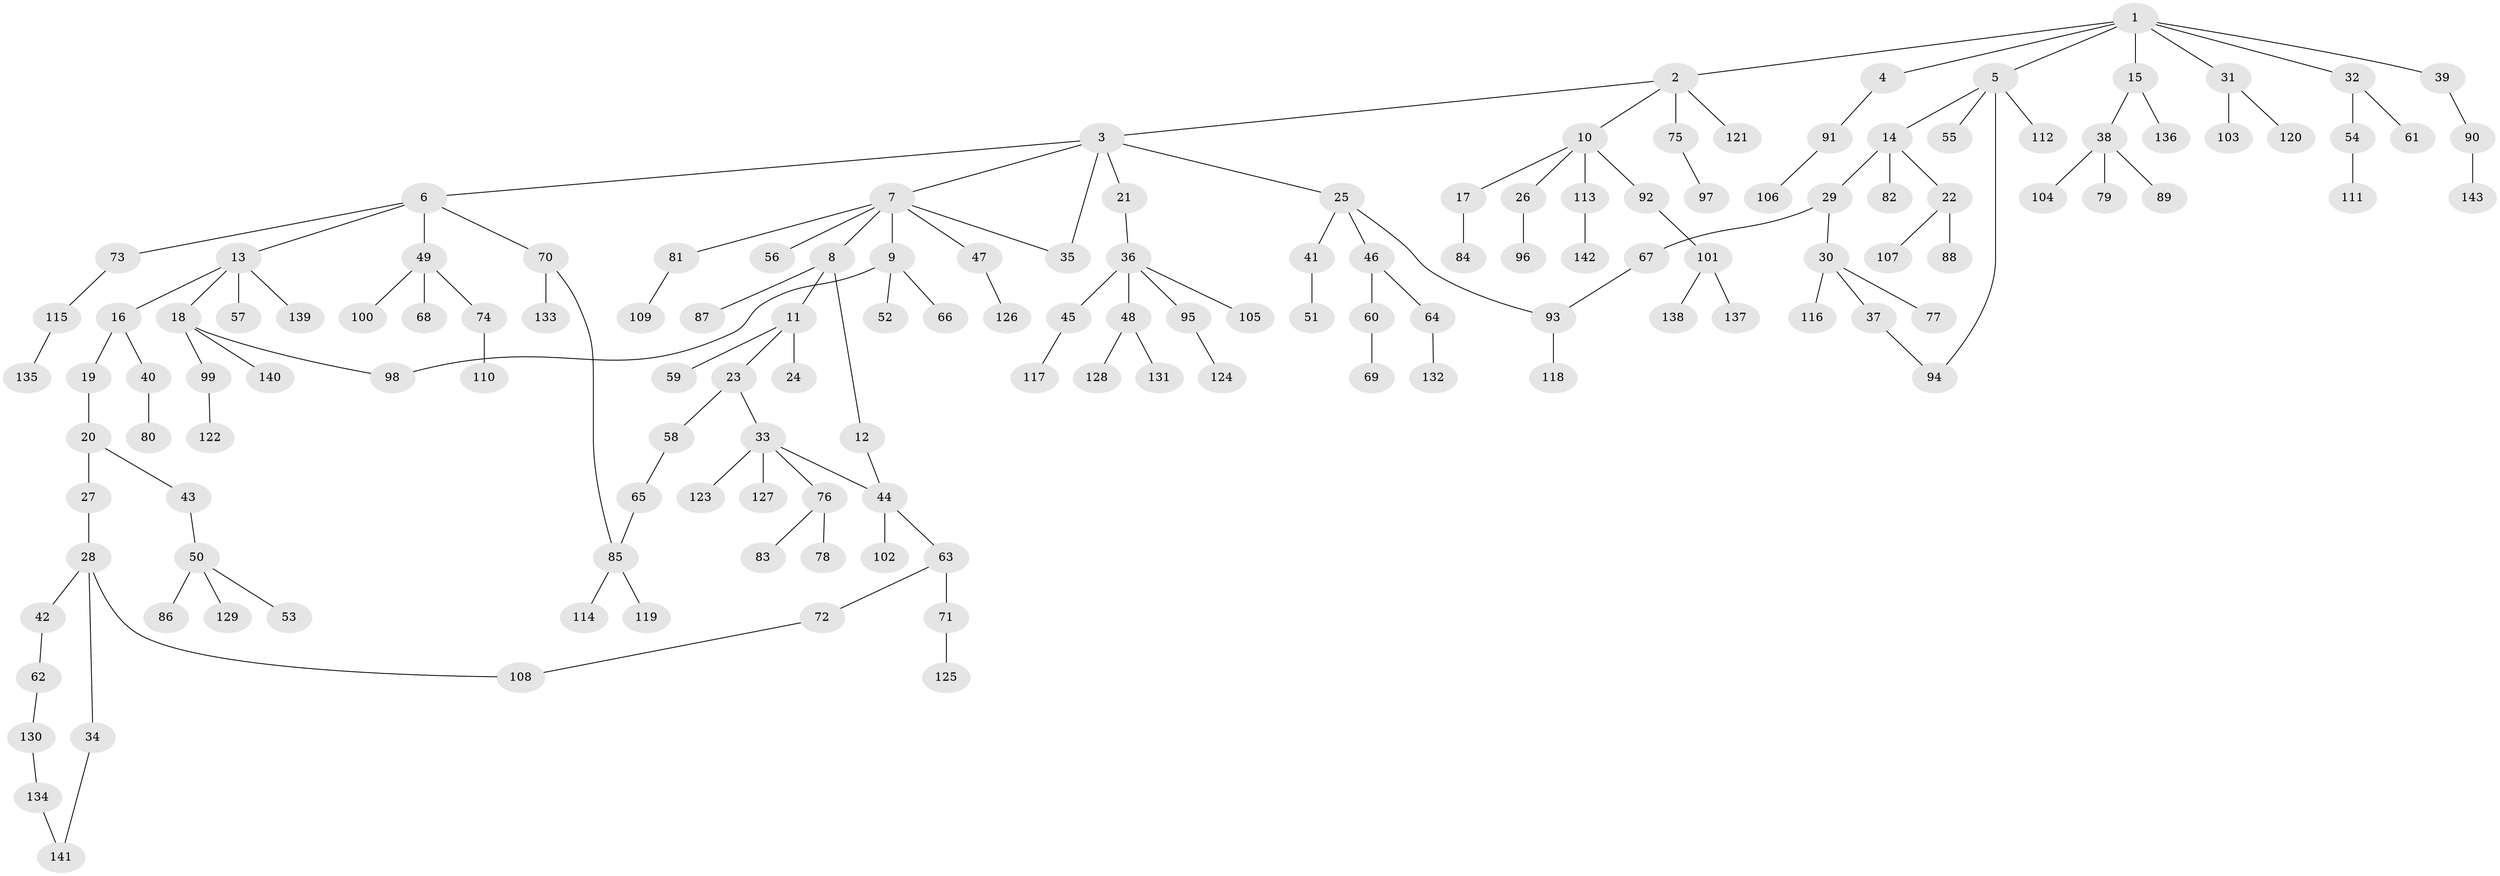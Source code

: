 // Generated by graph-tools (version 1.1) at 2025/25/03/09/25 03:25:26]
// undirected, 143 vertices, 150 edges
graph export_dot {
graph [start="1"]
  node [color=gray90,style=filled];
  1;
  2;
  3;
  4;
  5;
  6;
  7;
  8;
  9;
  10;
  11;
  12;
  13;
  14;
  15;
  16;
  17;
  18;
  19;
  20;
  21;
  22;
  23;
  24;
  25;
  26;
  27;
  28;
  29;
  30;
  31;
  32;
  33;
  34;
  35;
  36;
  37;
  38;
  39;
  40;
  41;
  42;
  43;
  44;
  45;
  46;
  47;
  48;
  49;
  50;
  51;
  52;
  53;
  54;
  55;
  56;
  57;
  58;
  59;
  60;
  61;
  62;
  63;
  64;
  65;
  66;
  67;
  68;
  69;
  70;
  71;
  72;
  73;
  74;
  75;
  76;
  77;
  78;
  79;
  80;
  81;
  82;
  83;
  84;
  85;
  86;
  87;
  88;
  89;
  90;
  91;
  92;
  93;
  94;
  95;
  96;
  97;
  98;
  99;
  100;
  101;
  102;
  103;
  104;
  105;
  106;
  107;
  108;
  109;
  110;
  111;
  112;
  113;
  114;
  115;
  116;
  117;
  118;
  119;
  120;
  121;
  122;
  123;
  124;
  125;
  126;
  127;
  128;
  129;
  130;
  131;
  132;
  133;
  134;
  135;
  136;
  137;
  138;
  139;
  140;
  141;
  142;
  143;
  1 -- 2;
  1 -- 4;
  1 -- 5;
  1 -- 15;
  1 -- 31;
  1 -- 32;
  1 -- 39;
  2 -- 3;
  2 -- 10;
  2 -- 75;
  2 -- 121;
  3 -- 6;
  3 -- 7;
  3 -- 21;
  3 -- 25;
  3 -- 35;
  4 -- 91;
  5 -- 14;
  5 -- 55;
  5 -- 94;
  5 -- 112;
  6 -- 13;
  6 -- 49;
  6 -- 70;
  6 -- 73;
  7 -- 8;
  7 -- 9;
  7 -- 35;
  7 -- 47;
  7 -- 56;
  7 -- 81;
  8 -- 11;
  8 -- 12;
  8 -- 87;
  9 -- 52;
  9 -- 66;
  9 -- 98;
  10 -- 17;
  10 -- 26;
  10 -- 92;
  10 -- 113;
  11 -- 23;
  11 -- 24;
  11 -- 59;
  12 -- 44;
  13 -- 16;
  13 -- 18;
  13 -- 57;
  13 -- 139;
  14 -- 22;
  14 -- 29;
  14 -- 82;
  15 -- 38;
  15 -- 136;
  16 -- 19;
  16 -- 40;
  17 -- 84;
  18 -- 99;
  18 -- 140;
  18 -- 98;
  19 -- 20;
  20 -- 27;
  20 -- 43;
  21 -- 36;
  22 -- 88;
  22 -- 107;
  23 -- 33;
  23 -- 58;
  25 -- 41;
  25 -- 46;
  25 -- 93;
  26 -- 96;
  27 -- 28;
  28 -- 34;
  28 -- 42;
  28 -- 108;
  29 -- 30;
  29 -- 67;
  30 -- 37;
  30 -- 77;
  30 -- 116;
  31 -- 103;
  31 -- 120;
  32 -- 54;
  32 -- 61;
  33 -- 76;
  33 -- 123;
  33 -- 127;
  33 -- 44;
  34 -- 141;
  36 -- 45;
  36 -- 48;
  36 -- 95;
  36 -- 105;
  37 -- 94;
  38 -- 79;
  38 -- 89;
  38 -- 104;
  39 -- 90;
  40 -- 80;
  41 -- 51;
  42 -- 62;
  43 -- 50;
  44 -- 63;
  44 -- 102;
  45 -- 117;
  46 -- 60;
  46 -- 64;
  47 -- 126;
  48 -- 128;
  48 -- 131;
  49 -- 68;
  49 -- 74;
  49 -- 100;
  50 -- 53;
  50 -- 86;
  50 -- 129;
  54 -- 111;
  58 -- 65;
  60 -- 69;
  62 -- 130;
  63 -- 71;
  63 -- 72;
  64 -- 132;
  65 -- 85;
  67 -- 93;
  70 -- 85;
  70 -- 133;
  71 -- 125;
  72 -- 108;
  73 -- 115;
  74 -- 110;
  75 -- 97;
  76 -- 78;
  76 -- 83;
  81 -- 109;
  85 -- 114;
  85 -- 119;
  90 -- 143;
  91 -- 106;
  92 -- 101;
  93 -- 118;
  95 -- 124;
  99 -- 122;
  101 -- 137;
  101 -- 138;
  113 -- 142;
  115 -- 135;
  130 -- 134;
  134 -- 141;
}
